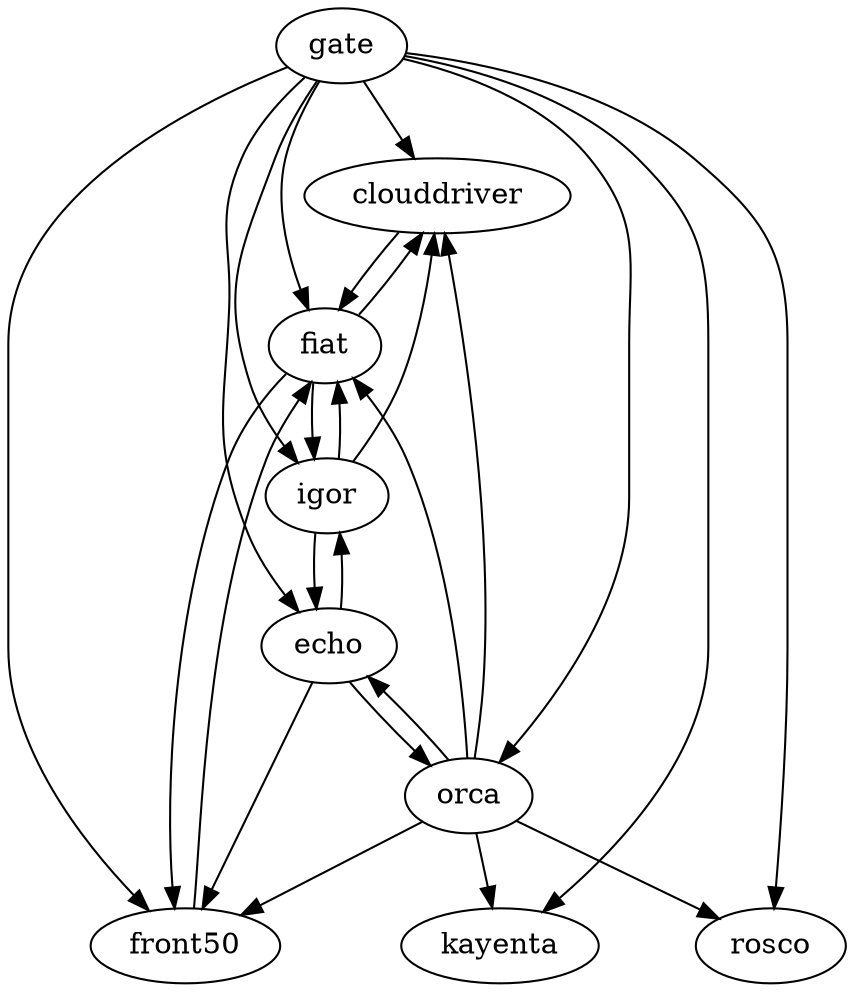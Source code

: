 strict digraph G {
  clouddriver [ label="clouddriver" ];
  echo [ label="echo" ];
  fiat [ label="fiat" ];
  front50 [ label="front50" ];
  gate [ label="gate" ];
  igor [ label="igor" ];
  kayenta [ label="kayenta" ];
  orca [ label="orca" ];
  rosco [ label="rosco" ];
  front50 -> fiat;
  echo -> front50;
  echo -> orca;
  echo -> igor;
  orca -> front50;
  orca -> echo;
  orca -> fiat;
  orca -> rosco;
  orca -> clouddriver;
  fiat -> front50;
  fiat -> igor;
  fiat -> clouddriver;
  gate -> front50;
  gate -> echo;
  gate -> orca;
  gate -> fiat;
  gate -> rosco;
  gate -> igor;
  gate -> clouddriver;
  gate -> kayenta;
  igor -> echo;
  igor -> fiat;
  igor -> clouddriver;
  clouddriver -> fiat;
  orca -> kayenta;
}

